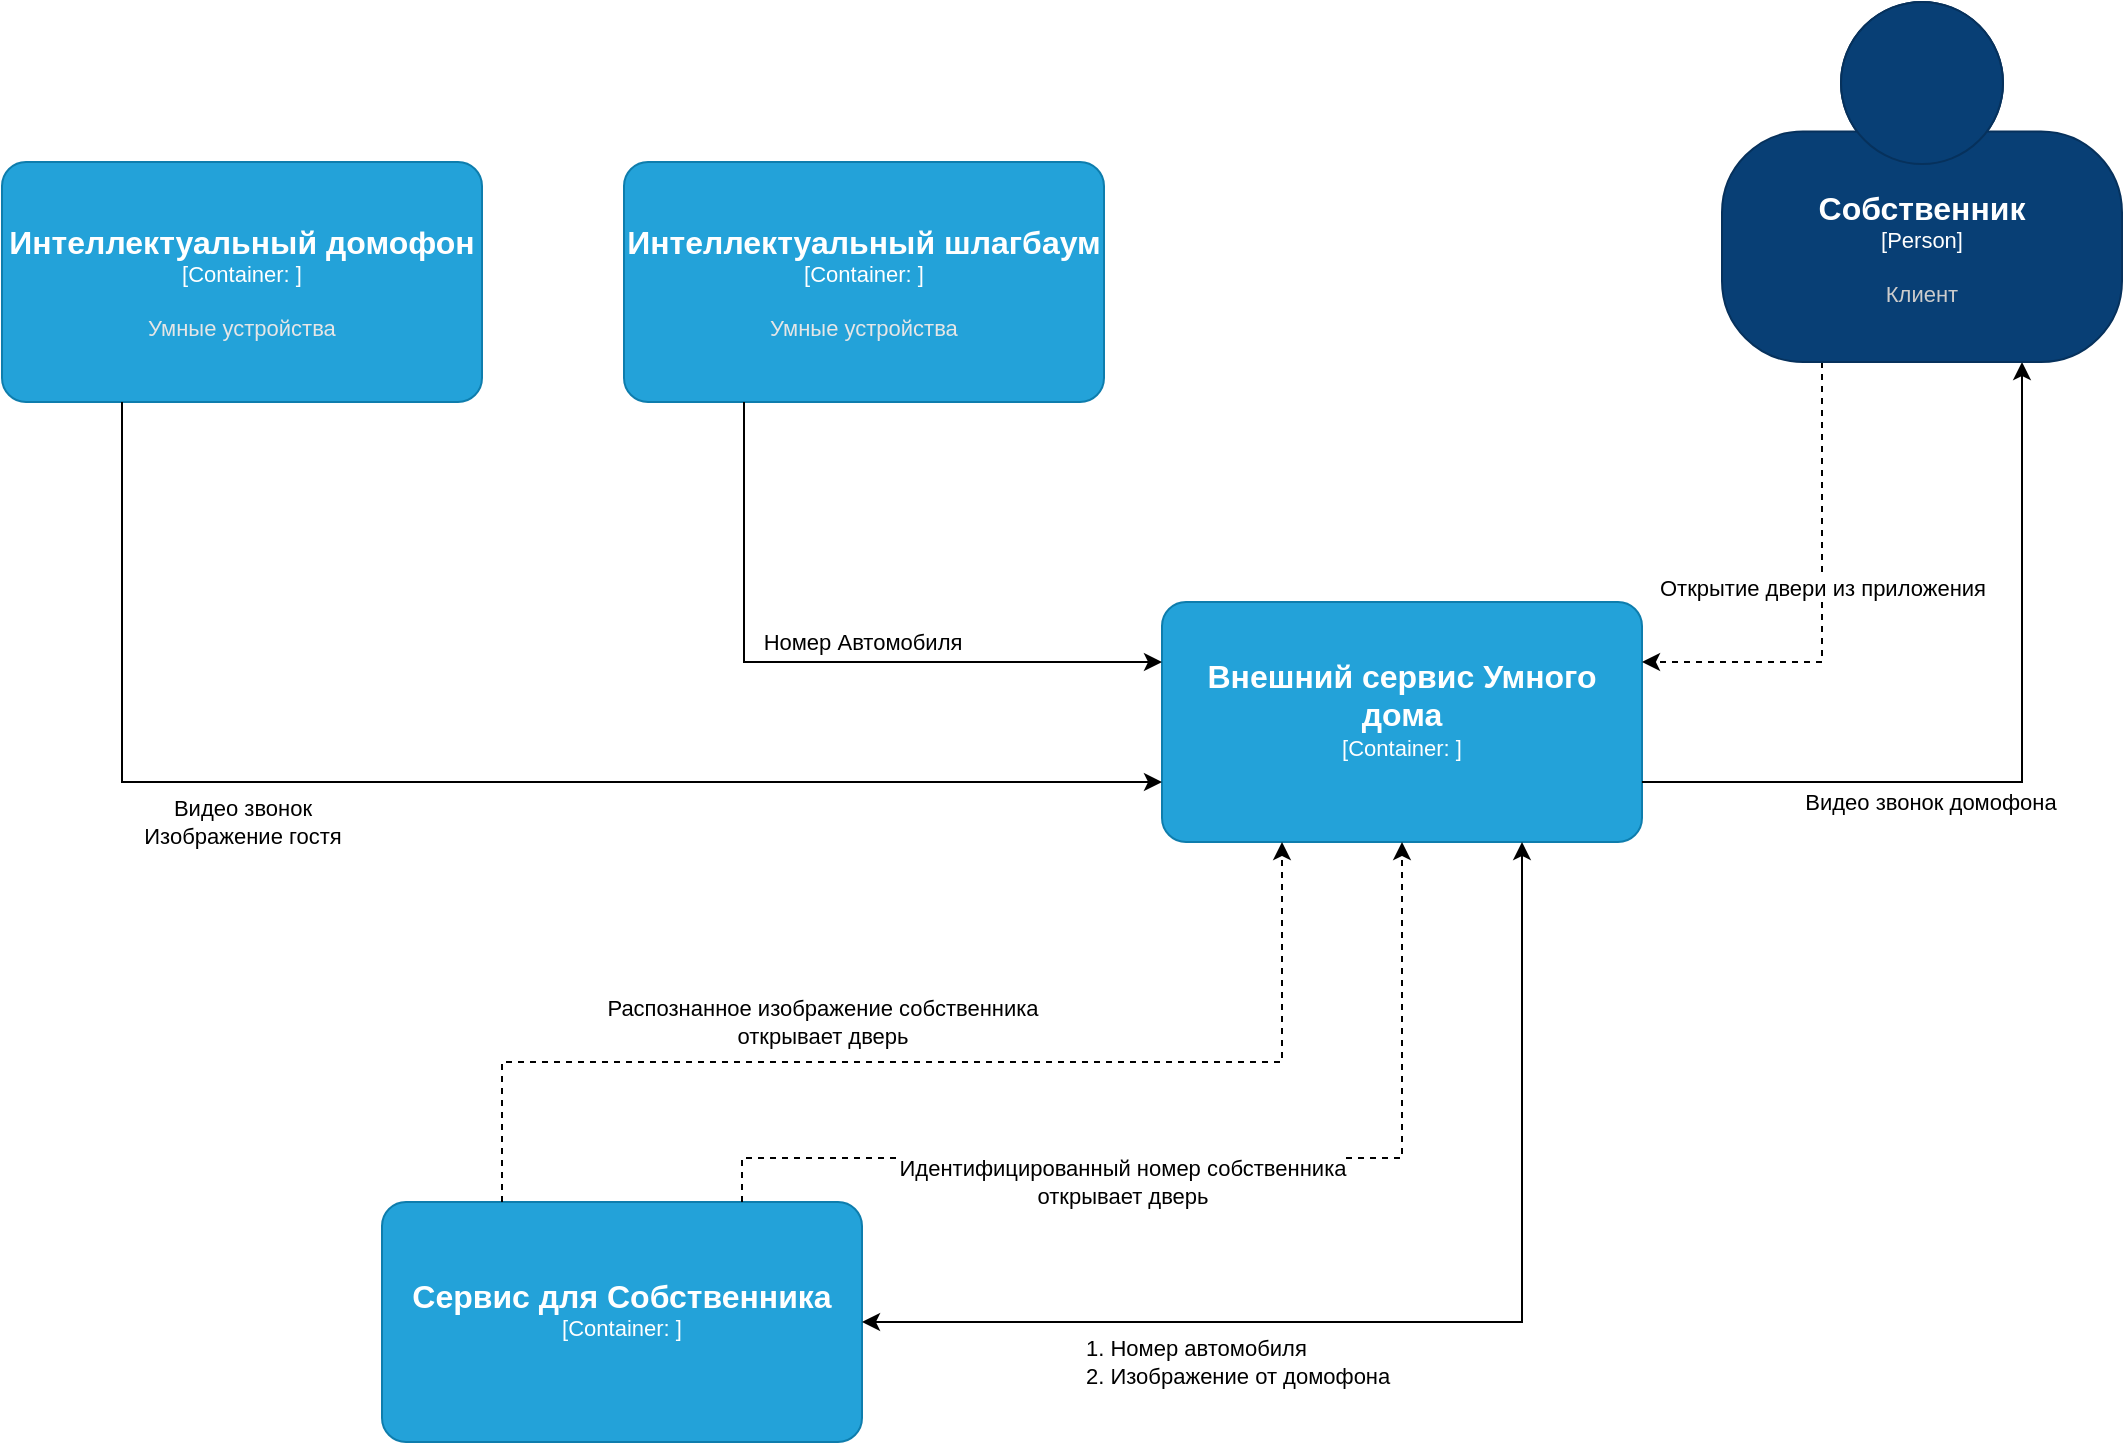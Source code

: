<mxfile version="26.2.2">
  <diagram name="Страница — 1" id="UoEbN1BX66kjQdLWVuL1">
    <mxGraphModel dx="876" dy="996" grid="1" gridSize="10" guides="1" tooltips="1" connect="1" arrows="1" fold="1" page="1" pageScale="1" pageWidth="827" pageHeight="1169" math="0" shadow="0">
      <root>
        <mxCell id="0" />
        <mxCell id="1" parent="0" />
        <object placeholders="1" c4Name="Интеллектуальный домофон" c4Type="Container" c4Technology="" c4Description="Умные устройства" label="&lt;font style=&quot;font-size: 16px&quot;&gt;&lt;b&gt;%c4Name%&lt;/b&gt;&lt;/font&gt;&lt;div&gt;[%c4Type%: %c4Technology%]&lt;/div&gt;&lt;br&gt;&lt;div&gt;&lt;font style=&quot;font-size: 11px&quot;&gt;&lt;font color=&quot;#E6E6E6&quot;&gt;%c4Description%&lt;/font&gt;&lt;/div&gt;" id="CIXTt0-dMJMr4OcohfUg-1">
          <mxCell style="rounded=1;whiteSpace=wrap;html=1;fontSize=11;labelBackgroundColor=none;fillColor=#23A2D9;fontColor=#ffffff;align=center;arcSize=10;strokeColor=#0E7DAD;metaEdit=1;resizable=0;points=[[0.25,0,0],[0.5,0,0],[0.75,0,0],[1,0.25,0],[1,0.5,0],[1,0.75,0],[0.75,1,0],[0.5,1,0],[0.25,1,0],[0,0.75,0],[0,0.5,0],[0,0.25,0]];" vertex="1" parent="1">
            <mxGeometry x="930" y="120" width="240" height="120" as="geometry" />
          </mxCell>
        </object>
        <object placeholders="1" c4Name="Интеллектуальный шлагбаум" c4Type="Container" c4Technology="" c4Description="Умные устройства" label="&lt;font style=&quot;font-size: 16px&quot;&gt;&lt;b&gt;%c4Name%&lt;/b&gt;&lt;/font&gt;&lt;div&gt;[%c4Type%: %c4Technology%]&lt;/div&gt;&lt;br&gt;&lt;div&gt;&lt;font style=&quot;font-size: 11px&quot;&gt;&lt;font color=&quot;#E6E6E6&quot;&gt;%c4Description%&lt;/font&gt;&lt;/div&gt;" id="CIXTt0-dMJMr4OcohfUg-2">
          <mxCell style="rounded=1;whiteSpace=wrap;html=1;fontSize=11;labelBackgroundColor=none;fillColor=#23A2D9;fontColor=#ffffff;align=center;arcSize=10;strokeColor=#0E7DAD;metaEdit=1;resizable=0;points=[[0.25,0,0],[0.5,0,0],[0.75,0,0],[1,0.25,0],[1,0.5,0],[1,0.75,0],[0.75,1,0],[0.5,1,0],[0.25,1,0],[0,0.75,0],[0,0.5,0],[0,0.25,0]];" vertex="1" parent="1">
            <mxGeometry x="1241" y="120" width="240" height="120" as="geometry" />
          </mxCell>
        </object>
        <object placeholders="1" c4Name="Внешний сервис Умного дома" c4Type="Container" c4Technology="" c4Description="" label="&lt;font style=&quot;font-size: 16px&quot;&gt;&lt;b&gt;%c4Name%&lt;/b&gt;&lt;/font&gt;&lt;div&gt;[%c4Type%: %c4Technology%]&lt;/div&gt;&lt;br&gt;&lt;div&gt;&lt;font style=&quot;font-size: 11px&quot;&gt;&lt;font color=&quot;#E6E6E6&quot;&gt;%c4Description%&lt;/font&gt;&lt;/div&gt;" id="CIXTt0-dMJMr4OcohfUg-3">
          <mxCell style="rounded=1;whiteSpace=wrap;html=1;fontSize=11;labelBackgroundColor=none;fillColor=#23A2D9;fontColor=#ffffff;align=center;arcSize=10;strokeColor=#0E7DAD;metaEdit=1;resizable=0;points=[[0.25,0,0],[0.5,0,0],[0.75,0,0],[1,0.25,0],[1,0.5,0],[1,0.75,0],[0.75,1,0],[0.5,1,0],[0.25,1,0],[0,0.75,0],[0,0.5,0],[0,0.25,0]];" vertex="1" parent="1">
            <mxGeometry x="1510" y="340" width="240" height="120" as="geometry" />
          </mxCell>
        </object>
        <object placeholders="1" c4Name="Сервис для Собственника" c4Type="Container" c4Technology="" c4Description="" label="&lt;font style=&quot;font-size: 16px&quot;&gt;&lt;b&gt;%c4Name%&lt;/b&gt;&lt;/font&gt;&lt;div&gt;[%c4Type%: %c4Technology%]&lt;/div&gt;&lt;br&gt;&lt;div&gt;&lt;font style=&quot;font-size: 11px&quot;&gt;&lt;font color=&quot;#E6E6E6&quot;&gt;%c4Description%&lt;/font&gt;&lt;/div&gt;" id="CIXTt0-dMJMr4OcohfUg-4">
          <mxCell style="rounded=1;whiteSpace=wrap;html=1;fontSize=11;labelBackgroundColor=none;fillColor=#23A2D9;fontColor=#ffffff;align=center;arcSize=10;strokeColor=#0E7DAD;metaEdit=1;resizable=0;points=[[0.25,0,0],[0.5,0,0],[0.75,0,0],[1,0.25,0],[1,0.5,0],[1,0.75,0],[0.75,1,0],[0.5,1,0],[0.25,1,0],[0,0.75,0],[0,0.5,0],[0,0.25,0]];" vertex="1" parent="1">
            <mxGeometry x="1120" y="640" width="240" height="120" as="geometry" />
          </mxCell>
        </object>
        <mxCell id="CIXTt0-dMJMr4OcohfUg-5" style="edgeStyle=orthogonalEdgeStyle;rounded=0;orthogonalLoop=1;jettySize=auto;html=1;entryX=0.75;entryY=1;entryDx=0;entryDy=0;entryPerimeter=0;startArrow=classic;startFill=1;" edge="1" parent="1" source="CIXTt0-dMJMr4OcohfUg-4" target="CIXTt0-dMJMr4OcohfUg-3">
          <mxGeometry relative="1" as="geometry" />
        </mxCell>
        <mxCell id="CIXTt0-dMJMr4OcohfUg-6" value="1. Номер автомобиля&lt;div&gt;2. Изображение от домофона&lt;/div&gt;" style="edgeLabel;html=1;align=left;verticalAlign=middle;resizable=0;points=[];" vertex="1" connectable="0" parent="CIXTt0-dMJMr4OcohfUg-5">
          <mxGeometry x="0.7" y="-3" relative="1" as="geometry">
            <mxPoint x="-223" y="174" as="offset" />
          </mxGeometry>
        </mxCell>
        <mxCell id="CIXTt0-dMJMr4OcohfUg-7" style="edgeStyle=orthogonalEdgeStyle;rounded=0;orthogonalLoop=1;jettySize=auto;html=1;entryX=0;entryY=0.25;entryDx=0;entryDy=0;entryPerimeter=0;exitX=0.25;exitY=1;exitDx=0;exitDy=0;exitPerimeter=0;" edge="1" parent="1" source="CIXTt0-dMJMr4OcohfUg-2" target="CIXTt0-dMJMr4OcohfUg-3">
          <mxGeometry relative="1" as="geometry">
            <mxPoint x="1570" y="343" as="targetPoint" />
            <Array as="points">
              <mxPoint x="1301" y="370" />
            </Array>
          </mxGeometry>
        </mxCell>
        <mxCell id="CIXTt0-dMJMr4OcohfUg-12" value="Номер Автомобиля" style="edgeLabel;html=1;align=center;verticalAlign=middle;resizable=0;points=[];" vertex="1" connectable="0" parent="CIXTt0-dMJMr4OcohfUg-7">
          <mxGeometry x="-0.58" y="-4" relative="1" as="geometry">
            <mxPoint x="63" y="49" as="offset" />
          </mxGeometry>
        </mxCell>
        <mxCell id="CIXTt0-dMJMr4OcohfUg-8" style="edgeStyle=orthogonalEdgeStyle;rounded=0;orthogonalLoop=1;jettySize=auto;html=1;entryX=0;entryY=0.75;entryDx=0;entryDy=0;entryPerimeter=0;exitX=0.25;exitY=1;exitDx=0;exitDy=0;exitPerimeter=0;" edge="1" parent="1" source="CIXTt0-dMJMr4OcohfUg-1" target="CIXTt0-dMJMr4OcohfUg-3">
          <mxGeometry relative="1" as="geometry">
            <mxPoint x="1011" y="290" as="sourcePoint" />
            <mxPoint x="1471" y="420" as="targetPoint" />
            <Array as="points">
              <mxPoint x="990" y="430" />
            </Array>
          </mxGeometry>
        </mxCell>
        <mxCell id="CIXTt0-dMJMr4OcohfUg-11" value="Видео звонок&lt;br&gt;Изображение гостя" style="edgeLabel;html=1;align=center;verticalAlign=middle;resizable=0;points=[];" vertex="1" connectable="0" parent="CIXTt0-dMJMr4OcohfUg-8">
          <mxGeometry x="-0.107" y="-1" relative="1" as="geometry">
            <mxPoint x="-67" y="19" as="offset" />
          </mxGeometry>
        </mxCell>
        <mxCell id="CIXTt0-dMJMr4OcohfUg-10" style="edgeStyle=orthogonalEdgeStyle;rounded=0;orthogonalLoop=1;jettySize=auto;html=1;exitX=1;exitY=0.75;exitDx=0;exitDy=0;exitPerimeter=0;entryX=0.75;entryY=1;entryDx=0;entryDy=0;entryPerimeter=0;" edge="1" parent="1" source="CIXTt0-dMJMr4OcohfUg-3" target="CIXTt0-dMJMr4OcohfUg-22">
          <mxGeometry relative="1" as="geometry">
            <mxPoint x="1970" y="240" as="targetPoint" />
            <Array as="points">
              <mxPoint x="1940" y="430" />
            </Array>
          </mxGeometry>
        </mxCell>
        <mxCell id="CIXTt0-dMJMr4OcohfUg-21" value="Видео звонок домофона" style="edgeLabel;html=1;align=center;verticalAlign=middle;resizable=0;points=[];" vertex="1" connectable="0" parent="CIXTt0-dMJMr4OcohfUg-10">
          <mxGeometry x="-0.484" y="1" relative="1" as="geometry">
            <mxPoint x="41" y="11" as="offset" />
          </mxGeometry>
        </mxCell>
        <mxCell id="CIXTt0-dMJMr4OcohfUg-15" style="edgeStyle=orthogonalEdgeStyle;rounded=0;orthogonalLoop=1;jettySize=auto;html=1;entryX=1;entryY=0.25;entryDx=0;entryDy=0;entryPerimeter=0;dashed=1;exitX=0.25;exitY=1;exitDx=0;exitDy=0;exitPerimeter=0;" edge="1" parent="1" source="CIXTt0-dMJMr4OcohfUg-22" target="CIXTt0-dMJMr4OcohfUg-3">
          <mxGeometry relative="1" as="geometry">
            <mxPoint x="1850" y="240" as="sourcePoint" />
            <Array as="points">
              <mxPoint x="1840" y="370" />
            </Array>
          </mxGeometry>
        </mxCell>
        <mxCell id="CIXTt0-dMJMr4OcohfUg-16" value="Открытие двери из приложения" style="edgeLabel;html=1;align=center;verticalAlign=middle;resizable=0;points=[];" vertex="1" connectable="0" parent="CIXTt0-dMJMr4OcohfUg-15">
          <mxGeometry x="-0.341" y="-5" relative="1" as="geometry">
            <mxPoint x="5" y="34" as="offset" />
          </mxGeometry>
        </mxCell>
        <mxCell id="CIXTt0-dMJMr4OcohfUg-17" style="edgeStyle=orthogonalEdgeStyle;rounded=0;orthogonalLoop=1;jettySize=auto;html=1;entryX=0.25;entryY=1;entryDx=0;entryDy=0;entryPerimeter=0;dashed=1;exitX=0.25;exitY=0;exitDx=0;exitDy=0;exitPerimeter=0;" edge="1" parent="1" source="CIXTt0-dMJMr4OcohfUg-4" target="CIXTt0-dMJMr4OcohfUg-3">
          <mxGeometry relative="1" as="geometry">
            <mxPoint x="1120" y="700" as="sourcePoint" />
            <mxPoint x="570" y="530" as="targetPoint" />
            <Array as="points">
              <mxPoint x="1180" y="570" />
              <mxPoint x="1570" y="570" />
            </Array>
          </mxGeometry>
        </mxCell>
        <mxCell id="CIXTt0-dMJMr4OcohfUg-18" value="Распознанное изображение собственника&lt;div&gt;открывает дверь&lt;/div&gt;" style="edgeLabel;html=1;align=center;verticalAlign=middle;resizable=0;points=[];" vertex="1" connectable="0" parent="CIXTt0-dMJMr4OcohfUg-17">
          <mxGeometry x="-0.341" y="-5" relative="1" as="geometry">
            <mxPoint x="42" y="-25" as="offset" />
          </mxGeometry>
        </mxCell>
        <mxCell id="CIXTt0-dMJMr4OcohfUg-19" style="edgeStyle=orthogonalEdgeStyle;rounded=0;orthogonalLoop=1;jettySize=auto;html=1;entryX=0.5;entryY=1;entryDx=0;entryDy=0;entryPerimeter=0;dashed=1;exitX=0.75;exitY=0;exitDx=0;exitDy=0;exitPerimeter=0;" edge="1" parent="1" source="CIXTt0-dMJMr4OcohfUg-4" target="CIXTt0-dMJMr4OcohfUg-3">
          <mxGeometry relative="1" as="geometry">
            <mxPoint x="1290" y="618" as="sourcePoint" />
            <mxPoint x="1470.24" y="420.04" as="targetPoint" />
            <Array as="points">
              <mxPoint x="1300" y="618" />
              <mxPoint x="1630" y="618" />
            </Array>
          </mxGeometry>
        </mxCell>
        <mxCell id="CIXTt0-dMJMr4OcohfUg-20" value="Идентифицированный номер собственника&lt;div&gt;открывает дверь&lt;/div&gt;" style="edgeLabel;html=1;align=center;verticalAlign=middle;resizable=0;points=[];" vertex="1" connectable="0" parent="CIXTt0-dMJMr4OcohfUg-19">
          <mxGeometry x="-0.425" y="1" relative="1" as="geometry">
            <mxPoint x="65" y="13" as="offset" />
          </mxGeometry>
        </mxCell>
        <object placeholders="1" c4Name="Собственник" c4Type="Person" c4Description="Клиент" label="&lt;font style=&quot;font-size: 16px&quot;&gt;&lt;b&gt;%c4Name%&lt;/b&gt;&lt;/font&gt;&lt;div&gt;[%c4Type%]&lt;/div&gt;&lt;br&gt;&lt;div&gt;&lt;font style=&quot;font-size: 11px&quot;&gt;&lt;font color=&quot;#cccccc&quot;&gt;%c4Description%&lt;/font&gt;&lt;/div&gt;" id="CIXTt0-dMJMr4OcohfUg-22">
          <mxCell style="html=1;fontSize=11;dashed=0;whiteSpace=wrap;fillColor=#083F75;strokeColor=#06315C;fontColor=#ffffff;shape=mxgraph.c4.person2;align=center;metaEdit=1;points=[[0.5,0,0],[1,0.5,0],[1,0.75,0],[0.75,1,0],[0.5,1,0],[0.25,1,0],[0,0.75,0],[0,0.5,0]];resizable=0;" vertex="1" parent="1">
            <mxGeometry x="1790" y="40" width="200" height="180" as="geometry" />
          </mxCell>
        </object>
      </root>
    </mxGraphModel>
  </diagram>
</mxfile>
